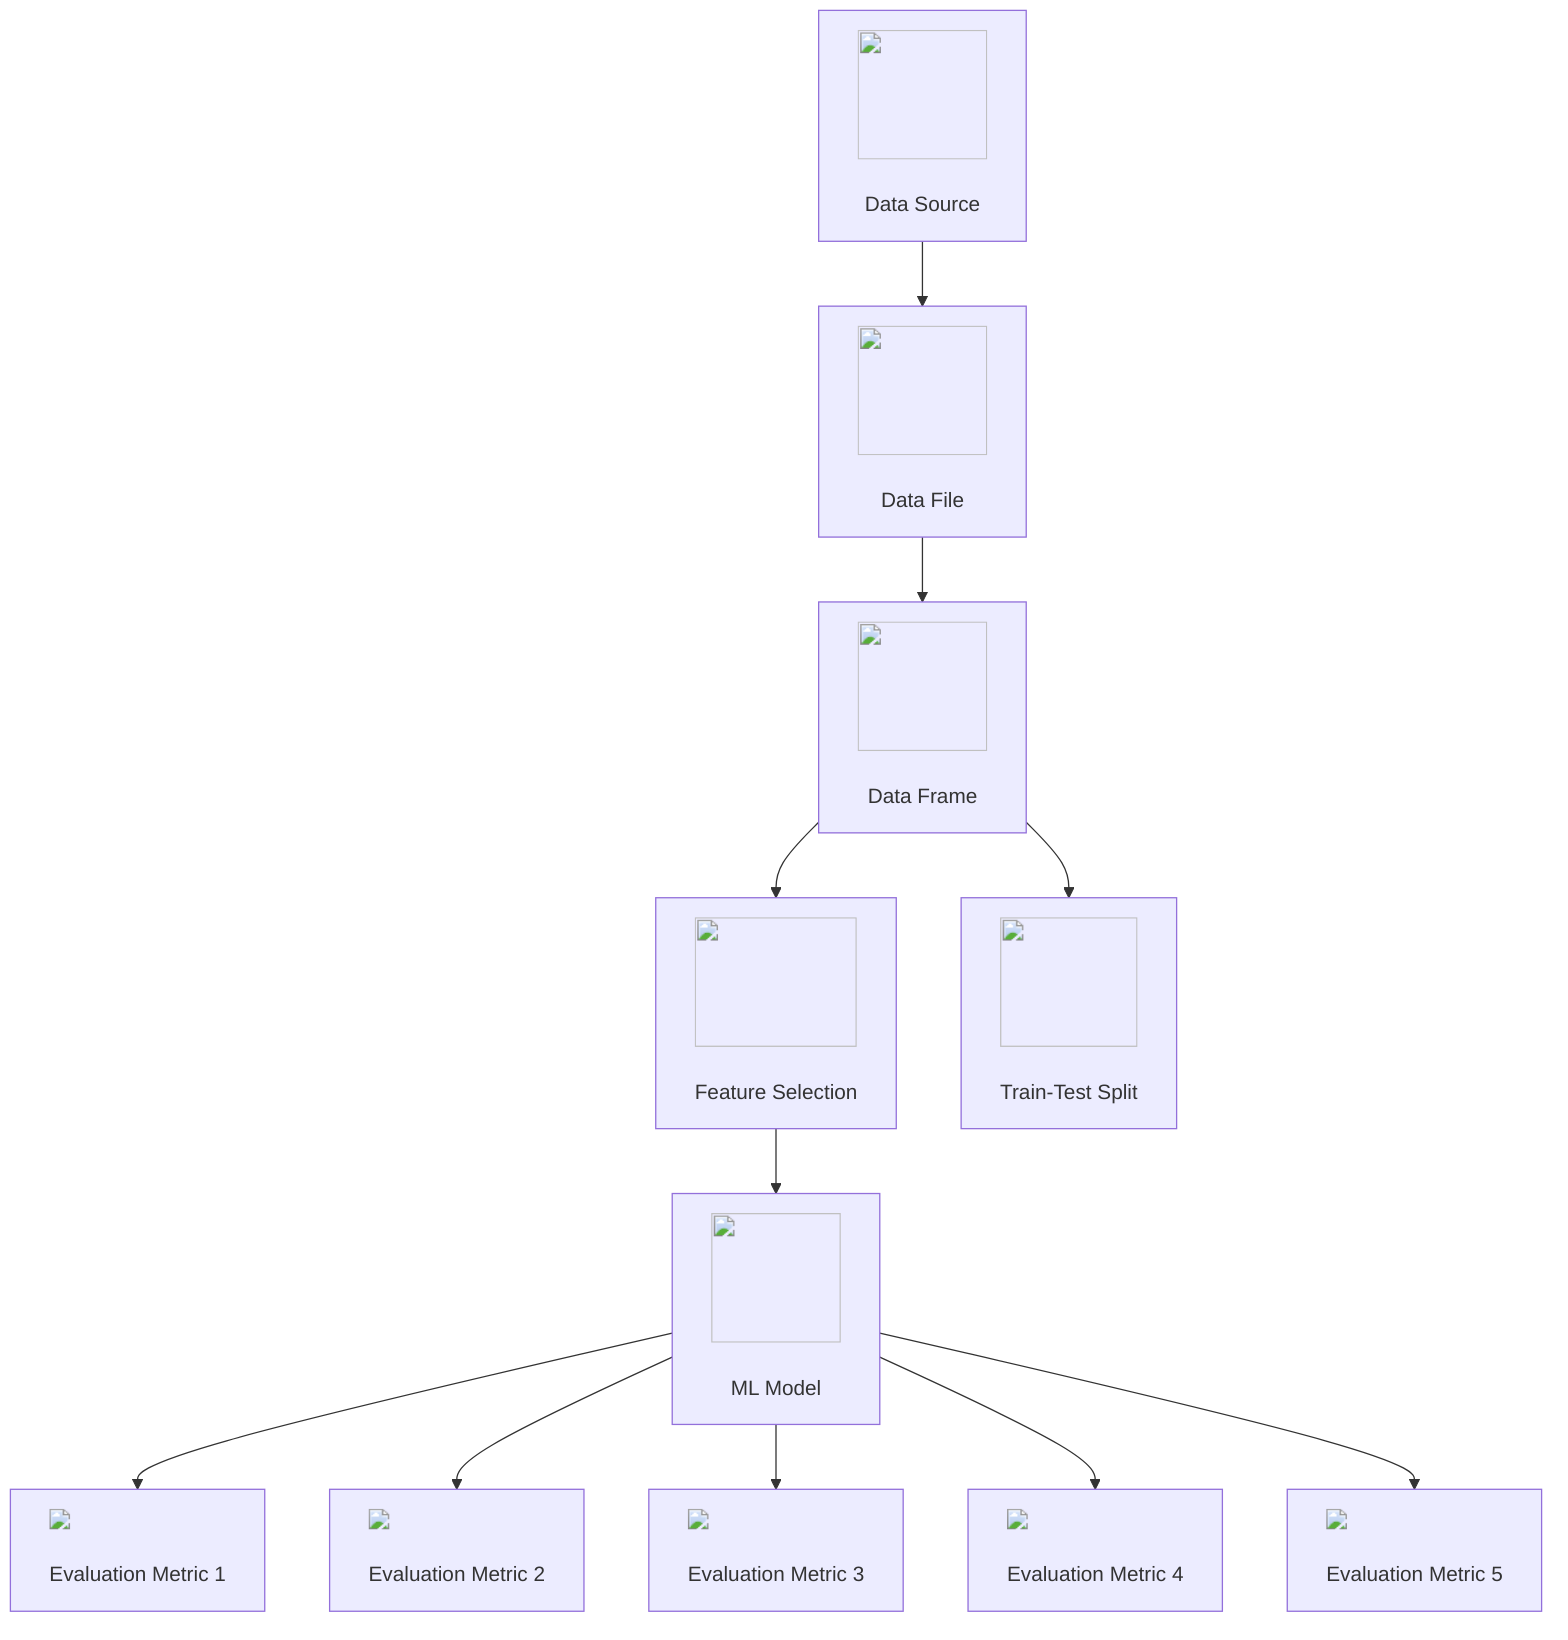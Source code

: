 graph TD
    A["<img src='icons/database.svg' width=100 height=100/> <br/> Data Source"] --> B["<img src='icons/file.svg' width=100 height=100/> <br/> Data File"]
    B --> C["<img src='icons/table.svg' width=100 height=100/> <br/> Data Frame"]
    C --> D["<img src='icons/column_split.svg' width=100 height=100/> <br/> Feature Selection"]
    C --> E["<img src='icons/row_split.svg' width=100 height=100/> <br/> Train-Test Split"]
    D --> F["<img src='icons/brain.svg' width=100 height=100/> <br/> ML Model"]
    F --> G["<img src='dummy_plots/barplot_template.svg'/> <br/> Evaluation Metric 1"]
    F --> H["<img src='dummy_plots/boxplot_template.svg'/> <br/> Evaluation Metric 2"]
    F --> I["<img src='dummy_plots/hist_template.svg'/> <br/> Evaluation Metric 3"]
    F --> J["<img src='dummy_plots/lineplot_template.svg'/> <br/> Evaluation Metric 4"]
    F --> K["<img src='dummy_plots/scatter_plot_template.svg'/> <br/> Evaluation Metric 5"]